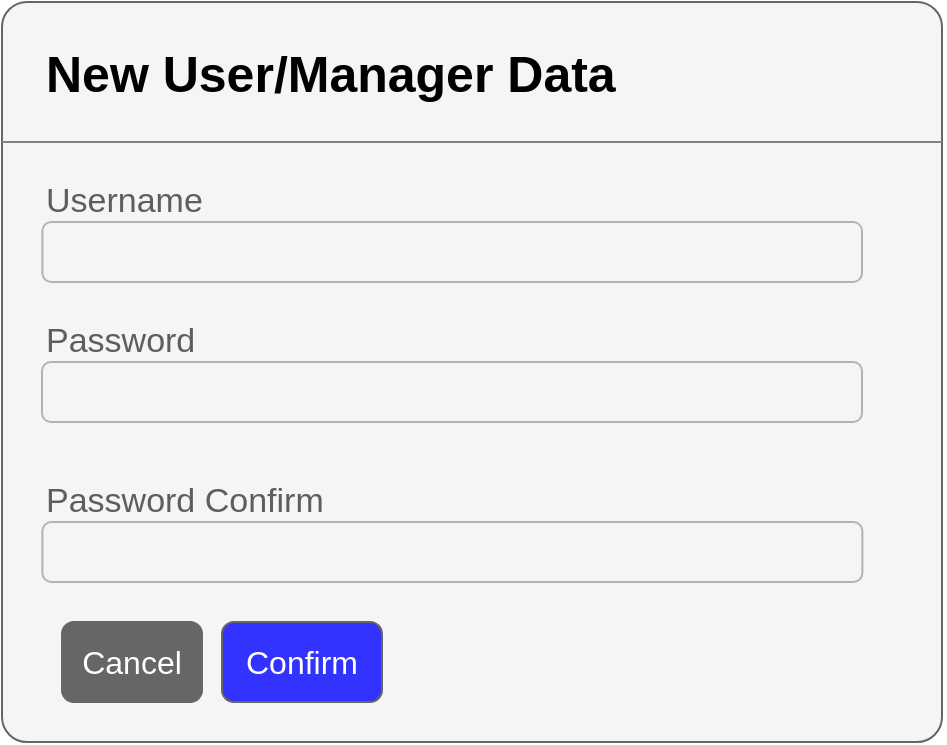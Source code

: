 <mxfile>
    <diagram id="ksNDRFpG4k2WZB_YVPAA" name="Page-1">
        <mxGraphModel dx="1156" dy="533" grid="1" gridSize="10" guides="1" tooltips="1" connect="1" arrows="1" fold="1" page="1" pageScale="1" pageWidth="850" pageHeight="1100" math="0" shadow="0">
            <root>
                <mxCell id="0"/>
                <mxCell id="1" parent="0"/>
                <mxCell id="2" value="" style="rounded=1;whiteSpace=wrap;html=1;perimeterSpacing=9;argSize=1;arcSize=25;absoluteArcSize=1;fillColor=#f5f5f5;fontColor=#333333;strokeColor=#666666;" parent="1" vertex="1">
                    <mxGeometry x="190" y="60" width="470" height="370" as="geometry"/>
                </mxCell>
                <mxCell id="3" value="New User/Manager Data" style="text;html=1;strokeColor=none;fillColor=none;align=left;verticalAlign=middle;whiteSpace=wrap;rounded=0;fontSize=25;fontStyle=1;fontColor=#000000;" parent="1" vertex="1">
                    <mxGeometry x="210" y="80" width="410" height="30" as="geometry"/>
                </mxCell>
                <mxCell id="5" value="" style="endArrow=none;html=1;fontSize=25;fontColor=#000000;strokeColor=#808080;" parent="1" edge="1">
                    <mxGeometry width="50" height="50" relative="1" as="geometry">
                        <mxPoint x="190" y="130" as="sourcePoint"/>
                        <mxPoint x="660" y="130" as="targetPoint"/>
                        <Array as="points">
                            <mxPoint x="420" y="130"/>
                        </Array>
                    </mxGeometry>
                </mxCell>
                <mxCell id="7" value="&lt;span style=&quot;font-size: 17px;&quot;&gt;&lt;font style=&quot;font-size: 17px;&quot;&gt;Username&lt;br&gt;&lt;/font&gt;&lt;/span&gt;" style="text;html=1;strokeColor=none;fillColor=none;align=left;verticalAlign=middle;whiteSpace=wrap;rounded=0;fontSize=17;fontStyle=0;fontColor=#5f5d5d;" parent="1" vertex="1">
                    <mxGeometry x="210" y="140" width="187.75" height="40" as="geometry"/>
                </mxCell>
                <mxCell id="8" value="&lt;span style=&quot;font-size: 17px;&quot;&gt;&lt;font style=&quot;font-size: 17px;&quot;&gt;Password&lt;br&gt;&lt;/font&gt;&lt;/span&gt;" style="text;html=1;strokeColor=none;fillColor=none;align=left;verticalAlign=middle;whiteSpace=wrap;rounded=0;fontSize=17;fontStyle=0;fontColor=#5f5d5d;" parent="1" vertex="1">
                    <mxGeometry x="210" y="210" width="187.75" height="40" as="geometry"/>
                </mxCell>
                <mxCell id="9" value="" style="rounded=1;whiteSpace=wrap;html=1;fontSize=17;fontColor=#333333;fillColor=#f5f5f5;strokeColor=#B3B3B3;" parent="1" vertex="1">
                    <mxGeometry x="210.19" y="170" width="409.81" height="30" as="geometry"/>
                </mxCell>
                <mxCell id="10" value="" style="rounded=1;whiteSpace=wrap;html=1;fontSize=17;fontColor=#333333;fillColor=#f5f5f5;strokeColor=#B3B3B3;" parent="1" vertex="1">
                    <mxGeometry x="210" y="240" width="410" height="30" as="geometry"/>
                </mxCell>
                <mxCell id="11" value="&lt;span style=&quot;font-size: 17px;&quot;&gt;&lt;font style=&quot;font-size: 17px;&quot;&gt;Password Confirm&lt;br&gt;&lt;/font&gt;&lt;/span&gt;" style="text;html=1;strokeColor=none;fillColor=none;align=left;verticalAlign=middle;whiteSpace=wrap;rounded=0;fontSize=17;fontStyle=0;fontColor=#5f5d5d;" parent="1" vertex="1">
                    <mxGeometry x="210.19" y="290" width="187.75" height="40" as="geometry"/>
                </mxCell>
                <mxCell id="12" value="" style="rounded=1;whiteSpace=wrap;html=1;fontSize=17;fontColor=#333333;fillColor=#f5f5f5;strokeColor=#B3B3B3;" parent="1" vertex="1">
                    <mxGeometry x="210.19" y="320" width="410" height="30" as="geometry"/>
                </mxCell>
                <mxCell id="13" value="Cancel" style="rounded=1;whiteSpace=wrap;html=1;strokeColor=#666666;fontSize=16;fontColor=#FFFFFF;fillColor=#666666;" parent="1" vertex="1">
                    <mxGeometry x="220" y="370" width="70" height="40" as="geometry"/>
                </mxCell>
                <mxCell id="14" value="Confirm" style="rounded=1;whiteSpace=wrap;html=1;strokeColor=#666666;fontSize=16;fontColor=#FFFFFF;fillColor=#3333FF;" parent="1" vertex="1">
                    <mxGeometry x="300" y="370" width="80" height="40" as="geometry"/>
                </mxCell>
            </root>
        </mxGraphModel>
    </diagram>
</mxfile>